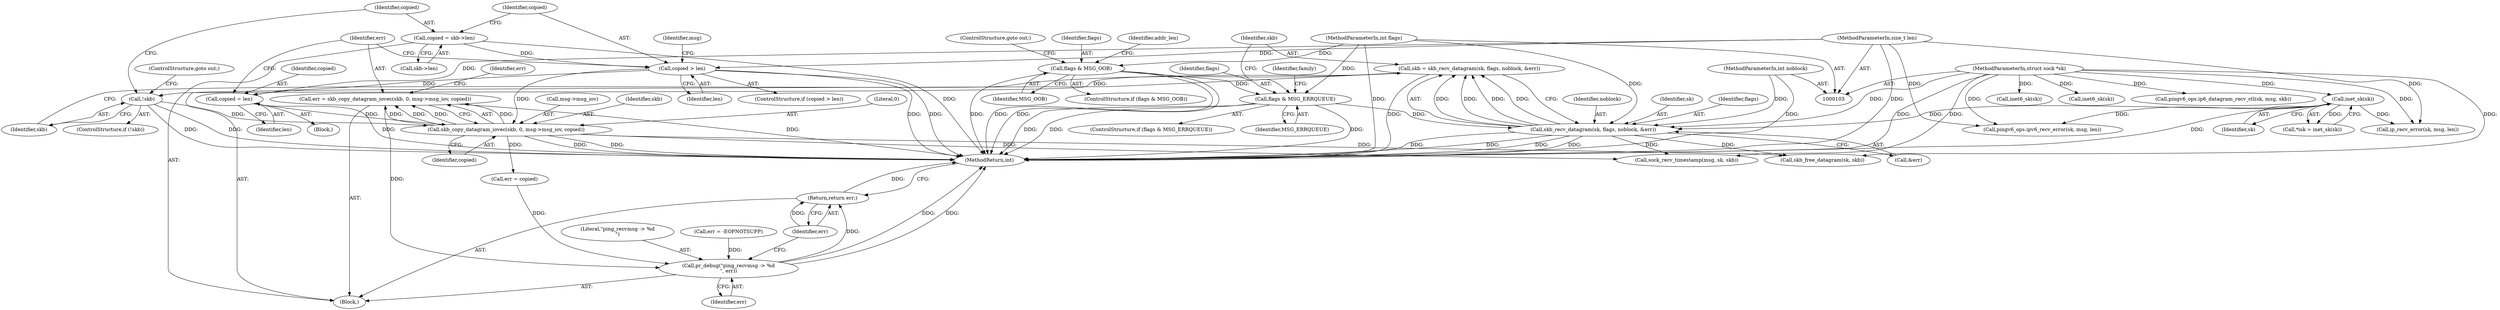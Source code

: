 digraph "0_linux_bceaa90240b6019ed73b49965eac7d167610be69_0@API" {
"1000225" [label="(Call,err = skb_copy_datagram_iovec(skb, 0, msg->msg_iov, copied))"];
"1000227" [label="(Call,skb_copy_datagram_iovec(skb, 0, msg->msg_iov, copied))"];
"1000204" [label="(Call,!skb)"];
"1000195" [label="(Call,skb = skb_recv_datagram(sk, flags, noblock, &err))"];
"1000197" [label="(Call,skb_recv_datagram(sk, flags, noblock, &err))"];
"1000115" [label="(Call,inet_sk(sk))"];
"1000105" [label="(MethodParameterIn,struct sock *sk)"];
"1000170" [label="(Call,flags & MSG_ERRQUEUE)"];
"1000139" [label="(Call,flags & MSG_OOB)"];
"1000109" [label="(MethodParameterIn,int flags)"];
"1000108" [label="(MethodParameterIn,int noblock)"];
"1000222" [label="(Call,copied = len)"];
"1000213" [label="(Call,copied > len)"];
"1000207" [label="(Call,copied = skb->len)"];
"1000107" [label="(MethodParameterIn,size_t len)"];
"1000379" [label="(Call,pr_debug(\"ping_recvmsg -> %d\n\", err))"];
"1000382" [label="(Return,return err;)"];
"1000109" [label="(MethodParameterIn,int flags)"];
"1000226" [label="(Identifier,err)"];
"1000180" [label="(Call,ip_recv_error(sk, msg, len))"];
"1000230" [label="(Call,msg->msg_iov)"];
"1000222" [label="(Call,copied = len)"];
"1000141" [label="(Identifier,MSG_OOB)"];
"1000116" [label="(Identifier,sk)"];
"1000142" [label="(ControlStructure,goto out;)"];
"1000208" [label="(Identifier,copied)"];
"1000105" [label="(MethodParameterIn,struct sock *sk)"];
"1000384" [label="(MethodReturn,int)"];
"1000379" [label="(Call,pr_debug(\"ping_recvmsg -> %d\n\", err))"];
"1000205" [label="(Identifier,skb)"];
"1000371" [label="(Call,err = copied)"];
"1000298" [label="(Call,inet6_sk(sk))"];
"1000360" [label="(Call,inet6_sk(sk))"];
"1000206" [label="(ControlStructure,goto out;)"];
"1000375" [label="(Call,skb_free_datagram(sk, skb))"];
"1000364" [label="(Call,pingv6_ops.ip6_datagram_recv_ctl(sk, msg, skb))"];
"1000169" [label="(ControlStructure,if (flags & MSG_ERRQUEUE))"];
"1000176" [label="(Identifier,family)"];
"1000191" [label="(Call,pingv6_ops.ipv6_recv_error(sk, msg, len))"];
"1000216" [label="(Block,)"];
"1000235" [label="(Identifier,err)"];
"1000233" [label="(Identifier,copied)"];
"1000139" [label="(Call,flags & MSG_OOB)"];
"1000140" [label="(Identifier,flags)"];
"1000144" [label="(Identifier,addr_len)"];
"1000380" [label="(Literal,\"ping_recvmsg -> %d\n\")"];
"1000134" [label="(Call,err = -EOPNOTSUPP)"];
"1000228" [label="(Identifier,skb)"];
"1000213" [label="(Call,copied > len)"];
"1000111" [label="(Block,)"];
"1000204" [label="(Call,!skb)"];
"1000107" [label="(MethodParameterIn,size_t len)"];
"1000203" [label="(ControlStructure,if (!skb))"];
"1000215" [label="(Identifier,len)"];
"1000382" [label="(Return,return err;)"];
"1000171" [label="(Identifier,flags)"];
"1000212" [label="(ControlStructure,if (copied > len))"];
"1000229" [label="(Literal,0)"];
"1000225" [label="(Call,err = skb_copy_datagram_iovec(skb, 0, msg->msg_iov, copied))"];
"1000197" [label="(Call,skb_recv_datagram(sk, flags, noblock, &err))"];
"1000200" [label="(Identifier,noblock)"];
"1000223" [label="(Identifier,copied)"];
"1000209" [label="(Call,skb->len)"];
"1000207" [label="(Call,copied = skb->len)"];
"1000198" [label="(Identifier,sk)"];
"1000195" [label="(Call,skb = skb_recv_datagram(sk, flags, noblock, &err))"];
"1000138" [label="(ControlStructure,if (flags & MSG_OOB))"];
"1000170" [label="(Call,flags & MSG_ERRQUEUE)"];
"1000113" [label="(Call,*isk = inet_sk(sk))"];
"1000199" [label="(Identifier,flags)"];
"1000196" [label="(Identifier,skb)"];
"1000108" [label="(MethodParameterIn,int noblock)"];
"1000115" [label="(Call,inet_sk(sk))"];
"1000237" [label="(Call,sock_recv_timestamp(msg, sk, skb))"];
"1000224" [label="(Identifier,len)"];
"1000219" [label="(Identifier,msg)"];
"1000201" [label="(Call,&err)"];
"1000381" [label="(Identifier,err)"];
"1000214" [label="(Identifier,copied)"];
"1000383" [label="(Identifier,err)"];
"1000227" [label="(Call,skb_copy_datagram_iovec(skb, 0, msg->msg_iov, copied))"];
"1000172" [label="(Identifier,MSG_ERRQUEUE)"];
"1000225" -> "1000111"  [label="AST: "];
"1000225" -> "1000227"  [label="CFG: "];
"1000226" -> "1000225"  [label="AST: "];
"1000227" -> "1000225"  [label="AST: "];
"1000235" -> "1000225"  [label="CFG: "];
"1000225" -> "1000384"  [label="DDG: "];
"1000227" -> "1000225"  [label="DDG: "];
"1000227" -> "1000225"  [label="DDG: "];
"1000227" -> "1000225"  [label="DDG: "];
"1000227" -> "1000225"  [label="DDG: "];
"1000225" -> "1000379"  [label="DDG: "];
"1000227" -> "1000233"  [label="CFG: "];
"1000228" -> "1000227"  [label="AST: "];
"1000229" -> "1000227"  [label="AST: "];
"1000230" -> "1000227"  [label="AST: "];
"1000233" -> "1000227"  [label="AST: "];
"1000227" -> "1000384"  [label="DDG: "];
"1000227" -> "1000384"  [label="DDG: "];
"1000204" -> "1000227"  [label="DDG: "];
"1000222" -> "1000227"  [label="DDG: "];
"1000213" -> "1000227"  [label="DDG: "];
"1000227" -> "1000237"  [label="DDG: "];
"1000227" -> "1000371"  [label="DDG: "];
"1000227" -> "1000375"  [label="DDG: "];
"1000204" -> "1000203"  [label="AST: "];
"1000204" -> "1000205"  [label="CFG: "];
"1000205" -> "1000204"  [label="AST: "];
"1000206" -> "1000204"  [label="CFG: "];
"1000208" -> "1000204"  [label="CFG: "];
"1000204" -> "1000384"  [label="DDG: "];
"1000204" -> "1000384"  [label="DDG: "];
"1000195" -> "1000204"  [label="DDG: "];
"1000195" -> "1000111"  [label="AST: "];
"1000195" -> "1000197"  [label="CFG: "];
"1000196" -> "1000195"  [label="AST: "];
"1000197" -> "1000195"  [label="AST: "];
"1000205" -> "1000195"  [label="CFG: "];
"1000195" -> "1000384"  [label="DDG: "];
"1000197" -> "1000195"  [label="DDG: "];
"1000197" -> "1000195"  [label="DDG: "];
"1000197" -> "1000195"  [label="DDG: "];
"1000197" -> "1000195"  [label="DDG: "];
"1000197" -> "1000201"  [label="CFG: "];
"1000198" -> "1000197"  [label="AST: "];
"1000199" -> "1000197"  [label="AST: "];
"1000200" -> "1000197"  [label="AST: "];
"1000201" -> "1000197"  [label="AST: "];
"1000197" -> "1000384"  [label="DDG: "];
"1000197" -> "1000384"  [label="DDG: "];
"1000197" -> "1000384"  [label="DDG: "];
"1000197" -> "1000384"  [label="DDG: "];
"1000115" -> "1000197"  [label="DDG: "];
"1000105" -> "1000197"  [label="DDG: "];
"1000170" -> "1000197"  [label="DDG: "];
"1000109" -> "1000197"  [label="DDG: "];
"1000108" -> "1000197"  [label="DDG: "];
"1000197" -> "1000237"  [label="DDG: "];
"1000197" -> "1000375"  [label="DDG: "];
"1000115" -> "1000113"  [label="AST: "];
"1000115" -> "1000116"  [label="CFG: "];
"1000116" -> "1000115"  [label="AST: "];
"1000113" -> "1000115"  [label="CFG: "];
"1000115" -> "1000384"  [label="DDG: "];
"1000115" -> "1000113"  [label="DDG: "];
"1000105" -> "1000115"  [label="DDG: "];
"1000115" -> "1000180"  [label="DDG: "];
"1000115" -> "1000191"  [label="DDG: "];
"1000105" -> "1000103"  [label="AST: "];
"1000105" -> "1000384"  [label="DDG: "];
"1000105" -> "1000180"  [label="DDG: "];
"1000105" -> "1000191"  [label="DDG: "];
"1000105" -> "1000237"  [label="DDG: "];
"1000105" -> "1000298"  [label="DDG: "];
"1000105" -> "1000360"  [label="DDG: "];
"1000105" -> "1000364"  [label="DDG: "];
"1000105" -> "1000375"  [label="DDG: "];
"1000170" -> "1000169"  [label="AST: "];
"1000170" -> "1000172"  [label="CFG: "];
"1000171" -> "1000170"  [label="AST: "];
"1000172" -> "1000170"  [label="AST: "];
"1000176" -> "1000170"  [label="CFG: "];
"1000196" -> "1000170"  [label="CFG: "];
"1000170" -> "1000384"  [label="DDG: "];
"1000170" -> "1000384"  [label="DDG: "];
"1000170" -> "1000384"  [label="DDG: "];
"1000139" -> "1000170"  [label="DDG: "];
"1000109" -> "1000170"  [label="DDG: "];
"1000139" -> "1000138"  [label="AST: "];
"1000139" -> "1000141"  [label="CFG: "];
"1000140" -> "1000139"  [label="AST: "];
"1000141" -> "1000139"  [label="AST: "];
"1000142" -> "1000139"  [label="CFG: "];
"1000144" -> "1000139"  [label="CFG: "];
"1000139" -> "1000384"  [label="DDG: "];
"1000139" -> "1000384"  [label="DDG: "];
"1000139" -> "1000384"  [label="DDG: "];
"1000109" -> "1000139"  [label="DDG: "];
"1000109" -> "1000103"  [label="AST: "];
"1000109" -> "1000384"  [label="DDG: "];
"1000108" -> "1000103"  [label="AST: "];
"1000108" -> "1000384"  [label="DDG: "];
"1000222" -> "1000216"  [label="AST: "];
"1000222" -> "1000224"  [label="CFG: "];
"1000223" -> "1000222"  [label="AST: "];
"1000224" -> "1000222"  [label="AST: "];
"1000226" -> "1000222"  [label="CFG: "];
"1000222" -> "1000384"  [label="DDG: "];
"1000213" -> "1000222"  [label="DDG: "];
"1000107" -> "1000222"  [label="DDG: "];
"1000213" -> "1000212"  [label="AST: "];
"1000213" -> "1000215"  [label="CFG: "];
"1000214" -> "1000213"  [label="AST: "];
"1000215" -> "1000213"  [label="AST: "];
"1000219" -> "1000213"  [label="CFG: "];
"1000226" -> "1000213"  [label="CFG: "];
"1000213" -> "1000384"  [label="DDG: "];
"1000213" -> "1000384"  [label="DDG: "];
"1000207" -> "1000213"  [label="DDG: "];
"1000107" -> "1000213"  [label="DDG: "];
"1000207" -> "1000111"  [label="AST: "];
"1000207" -> "1000209"  [label="CFG: "];
"1000208" -> "1000207"  [label="AST: "];
"1000209" -> "1000207"  [label="AST: "];
"1000214" -> "1000207"  [label="CFG: "];
"1000207" -> "1000384"  [label="DDG: "];
"1000107" -> "1000103"  [label="AST: "];
"1000107" -> "1000384"  [label="DDG: "];
"1000107" -> "1000180"  [label="DDG: "];
"1000107" -> "1000191"  [label="DDG: "];
"1000379" -> "1000111"  [label="AST: "];
"1000379" -> "1000381"  [label="CFG: "];
"1000380" -> "1000379"  [label="AST: "];
"1000381" -> "1000379"  [label="AST: "];
"1000383" -> "1000379"  [label="CFG: "];
"1000379" -> "1000384"  [label="DDG: "];
"1000379" -> "1000384"  [label="DDG: "];
"1000134" -> "1000379"  [label="DDG: "];
"1000371" -> "1000379"  [label="DDG: "];
"1000379" -> "1000382"  [label="DDG: "];
"1000382" -> "1000111"  [label="AST: "];
"1000382" -> "1000383"  [label="CFG: "];
"1000383" -> "1000382"  [label="AST: "];
"1000384" -> "1000382"  [label="CFG: "];
"1000382" -> "1000384"  [label="DDG: "];
"1000383" -> "1000382"  [label="DDG: "];
}
